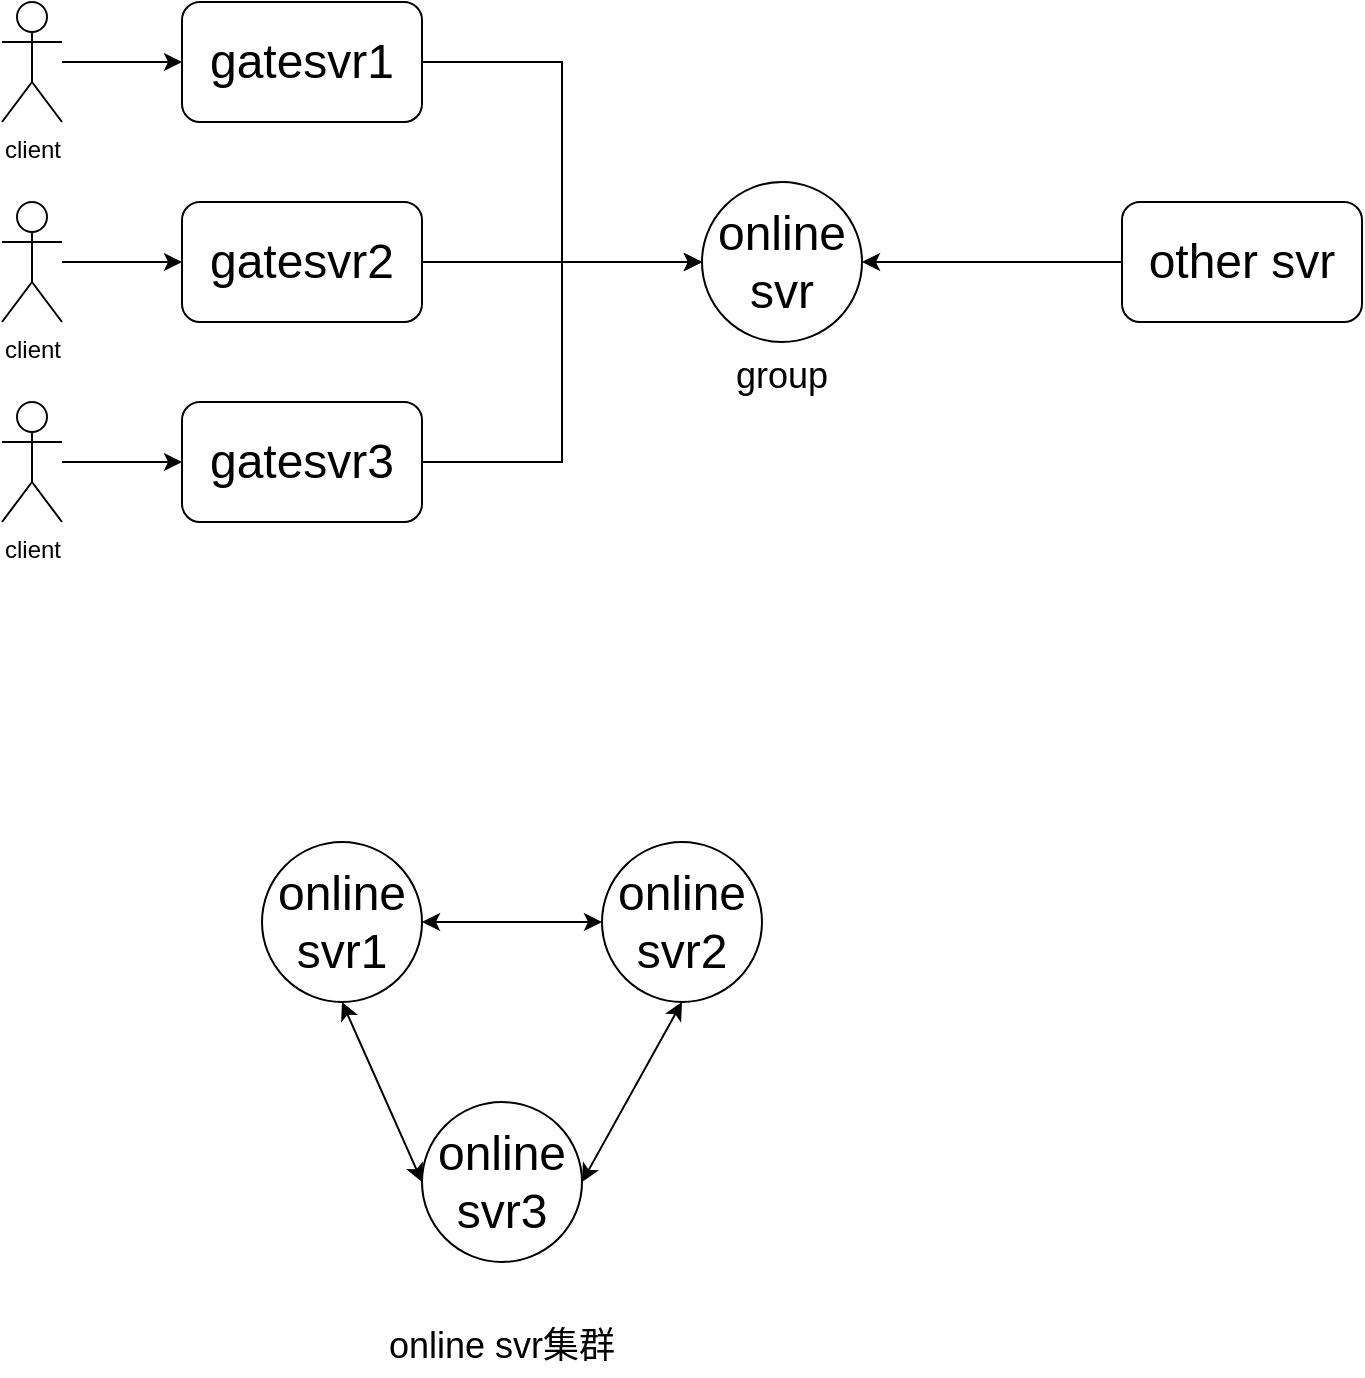 <mxfile version="16.4.7" type="github">
  <diagram id="tB6wkmt5eCBUxdUjmsKH" name="第 1 页">
    <mxGraphModel dx="1422" dy="721" grid="0" gridSize="10" guides="1" tooltips="1" connect="1" arrows="1" fold="1" page="1" pageScale="1" pageWidth="1169" pageHeight="1654" math="0" shadow="0">
      <root>
        <mxCell id="0" />
        <mxCell id="1" parent="0" />
        <mxCell id="B6lYyr0ZHgbN_AfWHmnG-25" style="edgeStyle=orthogonalEdgeStyle;rounded=0;orthogonalLoop=1;jettySize=auto;html=1;entryX=1;entryY=0.5;entryDx=0;entryDy=0;fontSize=8;" edge="1" parent="1" source="B6lYyr0ZHgbN_AfWHmnG-12" target="B6lYyr0ZHgbN_AfWHmnG-9">
          <mxGeometry relative="1" as="geometry" />
        </mxCell>
        <mxCell id="B6lYyr0ZHgbN_AfWHmnG-12" value="other svr" style="rounded=1;whiteSpace=wrap;html=1;fontSize=24;" vertex="1" parent="1">
          <mxGeometry x="680" y="150" width="120" height="60" as="geometry" />
        </mxCell>
        <mxCell id="B6lYyr0ZHgbN_AfWHmnG-15" value="" style="group" vertex="1" connectable="0" parent="1">
          <mxGeometry x="120" y="50" width="210" height="60" as="geometry" />
        </mxCell>
        <mxCell id="B6lYyr0ZHgbN_AfWHmnG-26" value="" style="edgeStyle=orthogonalEdgeStyle;rounded=0;orthogonalLoop=1;jettySize=auto;html=1;fontSize=18;" edge="1" parent="B6lYyr0ZHgbN_AfWHmnG-15" source="B6lYyr0ZHgbN_AfWHmnG-1" target="B6lYyr0ZHgbN_AfWHmnG-8">
          <mxGeometry relative="1" as="geometry" />
        </mxCell>
        <mxCell id="B6lYyr0ZHgbN_AfWHmnG-1" value="client" style="shape=umlActor;verticalLabelPosition=bottom;verticalAlign=top;html=1;outlineConnect=0;" vertex="1" parent="B6lYyr0ZHgbN_AfWHmnG-15">
          <mxGeometry width="30" height="60" as="geometry" />
        </mxCell>
        <mxCell id="B6lYyr0ZHgbN_AfWHmnG-8" value="gatesvr1" style="rounded=1;whiteSpace=wrap;html=1;fontSize=24;" vertex="1" parent="B6lYyr0ZHgbN_AfWHmnG-15">
          <mxGeometry x="90" width="120" height="60" as="geometry" />
        </mxCell>
        <mxCell id="B6lYyr0ZHgbN_AfWHmnG-16" value="" style="group" vertex="1" connectable="0" parent="1">
          <mxGeometry x="120" y="150" width="210" height="60" as="geometry" />
        </mxCell>
        <mxCell id="B6lYyr0ZHgbN_AfWHmnG-27" value="" style="edgeStyle=orthogonalEdgeStyle;rounded=0;orthogonalLoop=1;jettySize=auto;html=1;fontSize=18;" edge="1" parent="B6lYyr0ZHgbN_AfWHmnG-16" source="B6lYyr0ZHgbN_AfWHmnG-17" target="B6lYyr0ZHgbN_AfWHmnG-18">
          <mxGeometry relative="1" as="geometry" />
        </mxCell>
        <mxCell id="B6lYyr0ZHgbN_AfWHmnG-17" value="client" style="shape=umlActor;verticalLabelPosition=bottom;verticalAlign=top;html=1;outlineConnect=0;" vertex="1" parent="B6lYyr0ZHgbN_AfWHmnG-16">
          <mxGeometry width="30" height="60" as="geometry" />
        </mxCell>
        <mxCell id="B6lYyr0ZHgbN_AfWHmnG-18" value="gatesvr2" style="rounded=1;whiteSpace=wrap;html=1;fontSize=24;" vertex="1" parent="B6lYyr0ZHgbN_AfWHmnG-16">
          <mxGeometry x="90" width="120" height="60" as="geometry" />
        </mxCell>
        <mxCell id="B6lYyr0ZHgbN_AfWHmnG-19" value="" style="group" vertex="1" connectable="0" parent="1">
          <mxGeometry x="120" y="250" width="210" height="60" as="geometry" />
        </mxCell>
        <mxCell id="B6lYyr0ZHgbN_AfWHmnG-28" value="" style="edgeStyle=orthogonalEdgeStyle;rounded=0;orthogonalLoop=1;jettySize=auto;html=1;fontSize=18;" edge="1" parent="B6lYyr0ZHgbN_AfWHmnG-19" source="B6lYyr0ZHgbN_AfWHmnG-20" target="B6lYyr0ZHgbN_AfWHmnG-21">
          <mxGeometry relative="1" as="geometry" />
        </mxCell>
        <mxCell id="B6lYyr0ZHgbN_AfWHmnG-20" value="client" style="shape=umlActor;verticalLabelPosition=bottom;verticalAlign=top;html=1;outlineConnect=0;" vertex="1" parent="B6lYyr0ZHgbN_AfWHmnG-19">
          <mxGeometry width="30" height="60" as="geometry" />
        </mxCell>
        <mxCell id="B6lYyr0ZHgbN_AfWHmnG-21" value="gatesvr3" style="rounded=1;whiteSpace=wrap;html=1;fontSize=24;" vertex="1" parent="B6lYyr0ZHgbN_AfWHmnG-19">
          <mxGeometry x="90" width="120" height="60" as="geometry" />
        </mxCell>
        <mxCell id="B6lYyr0ZHgbN_AfWHmnG-22" style="edgeStyle=orthogonalEdgeStyle;rounded=0;orthogonalLoop=1;jettySize=auto;html=1;entryX=0;entryY=0.5;entryDx=0;entryDy=0;fontSize=8;" edge="1" parent="1" source="B6lYyr0ZHgbN_AfWHmnG-8" target="B6lYyr0ZHgbN_AfWHmnG-9">
          <mxGeometry relative="1" as="geometry" />
        </mxCell>
        <mxCell id="B6lYyr0ZHgbN_AfWHmnG-23" style="edgeStyle=orthogonalEdgeStyle;rounded=0;orthogonalLoop=1;jettySize=auto;html=1;fontSize=8;" edge="1" parent="1" source="B6lYyr0ZHgbN_AfWHmnG-18" target="B6lYyr0ZHgbN_AfWHmnG-9">
          <mxGeometry relative="1" as="geometry" />
        </mxCell>
        <mxCell id="B6lYyr0ZHgbN_AfWHmnG-24" style="edgeStyle=orthogonalEdgeStyle;rounded=0;orthogonalLoop=1;jettySize=auto;html=1;fontSize=8;entryX=0;entryY=0.5;entryDx=0;entryDy=0;" edge="1" parent="1" source="B6lYyr0ZHgbN_AfWHmnG-21" target="B6lYyr0ZHgbN_AfWHmnG-9">
          <mxGeometry relative="1" as="geometry">
            <mxPoint x="560" y="180" as="targetPoint" />
            <Array as="points">
              <mxPoint x="400" y="280" />
              <mxPoint x="400" y="180" />
            </Array>
          </mxGeometry>
        </mxCell>
        <mxCell id="B6lYyr0ZHgbN_AfWHmnG-9" value="online&lt;br&gt;svr" style="ellipse;whiteSpace=wrap;html=1;aspect=fixed;fontSize=24;container=0;" vertex="1" parent="1">
          <mxGeometry x="470" y="140" width="80" height="80" as="geometry" />
        </mxCell>
        <mxCell id="B6lYyr0ZHgbN_AfWHmnG-10" value="&lt;font style=&quot;font-size: 18px&quot;&gt;group&lt;/font&gt;" style="text;html=1;strokeColor=none;fillColor=none;align=center;verticalAlign=middle;whiteSpace=wrap;rounded=0;fontSize=24;container=0;" vertex="1" parent="1">
          <mxGeometry x="480" y="220" width="60" height="30" as="geometry" />
        </mxCell>
        <mxCell id="B6lYyr0ZHgbN_AfWHmnG-29" value="online svr集群" style="text;html=1;strokeColor=none;fillColor=none;align=center;verticalAlign=middle;whiteSpace=wrap;rounded=0;fontSize=18;" vertex="1" parent="1">
          <mxGeometry x="300" y="707" width="140" height="30" as="geometry" />
        </mxCell>
        <mxCell id="B6lYyr0ZHgbN_AfWHmnG-31" value="online&lt;br&gt;svr1" style="ellipse;whiteSpace=wrap;html=1;aspect=fixed;fontSize=24;container=0;" vertex="1" parent="1">
          <mxGeometry x="250" y="470" width="80" height="80" as="geometry" />
        </mxCell>
        <mxCell id="B6lYyr0ZHgbN_AfWHmnG-32" value="online&lt;br&gt;svr3" style="ellipse;whiteSpace=wrap;html=1;aspect=fixed;fontSize=24;container=0;" vertex="1" parent="1">
          <mxGeometry x="330" y="600" width="80" height="80" as="geometry" />
        </mxCell>
        <mxCell id="B6lYyr0ZHgbN_AfWHmnG-33" value="online&lt;br&gt;svr2" style="ellipse;whiteSpace=wrap;html=1;aspect=fixed;fontSize=24;container=0;" vertex="1" parent="1">
          <mxGeometry x="420" y="470" width="80" height="80" as="geometry" />
        </mxCell>
        <mxCell id="B6lYyr0ZHgbN_AfWHmnG-34" value="" style="endArrow=classic;startArrow=classic;html=1;rounded=0;fontSize=18;entryX=0.5;entryY=1;entryDx=0;entryDy=0;exitX=0;exitY=0.5;exitDx=0;exitDy=0;" edge="1" parent="1" source="B6lYyr0ZHgbN_AfWHmnG-32" target="B6lYyr0ZHgbN_AfWHmnG-31">
          <mxGeometry width="50" height="50" relative="1" as="geometry">
            <mxPoint x="170" y="690" as="sourcePoint" />
            <mxPoint x="220" y="640" as="targetPoint" />
          </mxGeometry>
        </mxCell>
        <mxCell id="B6lYyr0ZHgbN_AfWHmnG-35" value="" style="endArrow=classic;startArrow=classic;html=1;rounded=0;fontSize=18;entryX=1;entryY=0.5;entryDx=0;entryDy=0;" edge="1" parent="1" source="B6lYyr0ZHgbN_AfWHmnG-33" target="B6lYyr0ZHgbN_AfWHmnG-31">
          <mxGeometry width="50" height="50" relative="1" as="geometry">
            <mxPoint x="360.011" y="625.353" as="sourcePoint" />
            <mxPoint x="319.04" y="556" as="targetPoint" />
          </mxGeometry>
        </mxCell>
        <mxCell id="B6lYyr0ZHgbN_AfWHmnG-36" value="" style="endArrow=classic;startArrow=classic;html=1;rounded=0;fontSize=18;entryX=0.5;entryY=1;entryDx=0;entryDy=0;exitX=1;exitY=0.5;exitDx=0;exitDy=0;" edge="1" parent="1" source="B6lYyr0ZHgbN_AfWHmnG-32" target="B6lYyr0ZHgbN_AfWHmnG-33">
          <mxGeometry width="50" height="50" relative="1" as="geometry">
            <mxPoint x="360.011" y="625.353" as="sourcePoint" />
            <mxPoint x="319.04" y="556" as="targetPoint" />
          </mxGeometry>
        </mxCell>
      </root>
    </mxGraphModel>
  </diagram>
</mxfile>
